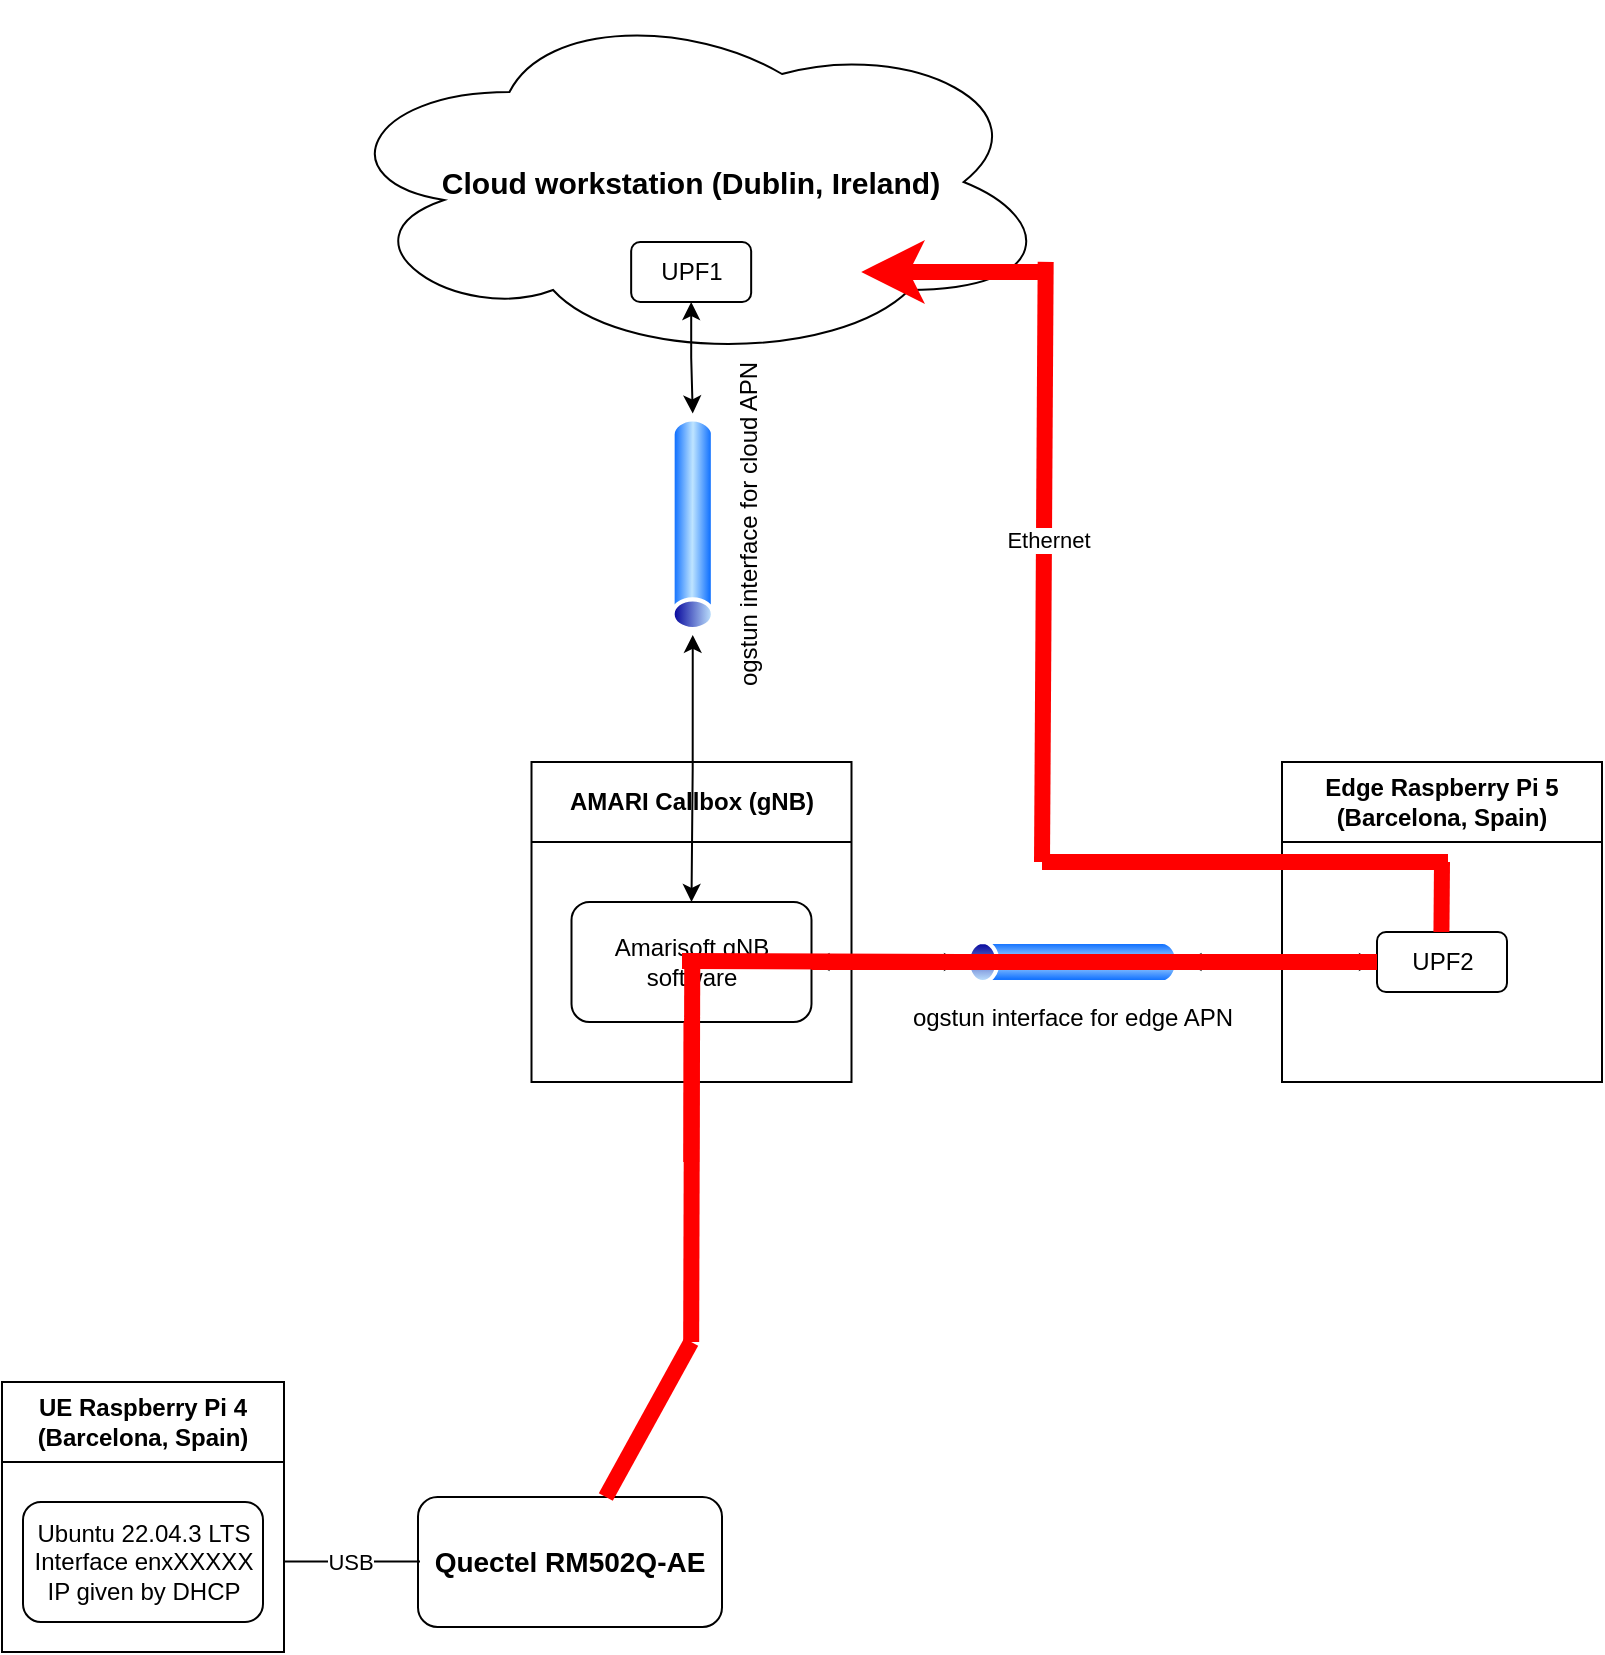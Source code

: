 <mxfile version="24.2.2" type="device">
  <diagram name="Página-1" id="4QZvdcZJ5oB2tHuWdFdc">
    <mxGraphModel dx="1988" dy="2315" grid="1" gridSize="10" guides="1" tooltips="1" connect="1" arrows="1" fold="1" page="1" pageScale="1" pageWidth="827" pageHeight="1169" math="0" shadow="0">
      <root>
        <mxCell id="0" />
        <mxCell id="1" parent="0" />
        <mxCell id="Qbz0tX9M-Izm4d5-4zGy-1" value="&lt;b&gt;&lt;font style=&quot;font-size: 15px;&quot;&gt;Cloud workstation (Dublin, Ireland)&lt;/font&gt;&lt;/b&gt;" style="ellipse;shape=cloud;whiteSpace=wrap;html=1;" parent="1" vertex="1">
          <mxGeometry x="162.89" y="-110" width="363.37" height="180" as="geometry" />
        </mxCell>
        <mxCell id="Qbz0tX9M-Izm4d5-4zGy-4" value="AMARI Callbox (gNB)" style="swimlane;whiteSpace=wrap;html=1;startSize=40;" parent="1" vertex="1">
          <mxGeometry x="264.75" y="270" width="160" height="160" as="geometry" />
        </mxCell>
        <mxCell id="Qbz0tX9M-Izm4d5-4zGy-5" value="Amarisoft gNB software" style="rounded=1;whiteSpace=wrap;html=1;" parent="Qbz0tX9M-Izm4d5-4zGy-4" vertex="1">
          <mxGeometry x="20" y="70" width="120" height="60" as="geometry" />
        </mxCell>
        <mxCell id="J1t6FkV6wzgzCQJ9Nlqd-4" value="" style="endArrow=none;html=1;rounded=0;strokeWidth=8;strokeColor=#ff0000;entryX=0.5;entryY=1;entryDx=0;entryDy=0;" parent="Qbz0tX9M-Izm4d5-4zGy-4" target="Qbz0tX9M-Izm4d5-4zGy-6" edge="1">
          <mxGeometry width="50" height="50" relative="1" as="geometry">
            <mxPoint x="80.38" y="100" as="sourcePoint" />
            <mxPoint x="80.38" y="210" as="targetPoint" />
          </mxGeometry>
        </mxCell>
        <mxCell id="Qbz0tX9M-Izm4d5-4zGy-6" value="" style="shape=image;verticalLabelPosition=bottom;labelBackgroundColor=default;verticalAlign=top;aspect=fixed;imageAspect=0;image=https://ingun.com/media/CMS%20Media/campaigns/5G/campaign-5G-icon-antenne_M-min.png;clipPath=inset(23.78% 31% 24.67% 31.33%);" parent="1" vertex="1">
          <mxGeometry x="300.75" y="470" width="87.67" height="90" as="geometry" />
        </mxCell>
        <mxCell id="Qbz0tX9M-Izm4d5-4zGy-7" value="" style="endArrow=none;html=1;rounded=0;entryX=0.5;entryY=1;entryDx=0;entryDy=0;" parent="1" target="Qbz0tX9M-Izm4d5-4zGy-4" edge="1">
          <mxGeometry width="50" height="50" relative="1" as="geometry">
            <mxPoint x="344.75" y="470" as="sourcePoint" />
            <mxPoint x="370.75" y="450" as="targetPoint" />
          </mxGeometry>
        </mxCell>
        <mxCell id="Qbz0tX9M-Izm4d5-4zGy-8" value="UE Raspberry Pi 4&lt;div&gt;(Barcelona, Spain)&lt;/div&gt;" style="swimlane;whiteSpace=wrap;html=1;startSize=40;" parent="1" vertex="1">
          <mxGeometry y="580" width="141" height="135" as="geometry" />
        </mxCell>
        <mxCell id="Qbz0tX9M-Izm4d5-4zGy-9" value="Ubuntu 22.04.3 LTS&lt;div&gt;Interface enxXXXXX&lt;/div&gt;&lt;div&gt;IP given by DHCP&lt;/div&gt;" style="rounded=1;whiteSpace=wrap;html=1;" parent="Qbz0tX9M-Izm4d5-4zGy-8" vertex="1">
          <mxGeometry x="10.5" y="60" width="120" height="60" as="geometry" />
        </mxCell>
        <mxCell id="Qbz0tX9M-Izm4d5-4zGy-11" value="&lt;span style=&quot;font-weight: 700;&quot;&gt;&lt;font style=&quot;font-size: 14px;&quot;&gt;Quectel RM502Q-AE&lt;/font&gt;&lt;/span&gt;" style="rounded=1;whiteSpace=wrap;html=1;" parent="1" vertex="1">
          <mxGeometry x="208" y="637.5" width="152" height="65" as="geometry" />
        </mxCell>
        <mxCell id="Qbz0tX9M-Izm4d5-4zGy-12" style="edgeStyle=orthogonalEdgeStyle;rounded=0;orthogonalLoop=1;jettySize=auto;html=1;entryX=0;entryY=0.5;entryDx=0;entryDy=0;endArrow=none;endFill=0;" parent="1" edge="1">
          <mxGeometry relative="1" as="geometry">
            <mxPoint x="141" y="669.75" as="sourcePoint" />
            <mxPoint x="209" y="669.75" as="targetPoint" />
          </mxGeometry>
        </mxCell>
        <mxCell id="Qbz0tX9M-Izm4d5-4zGy-13" value="USB" style="edgeLabel;html=1;align=center;verticalAlign=middle;resizable=0;points=[];" parent="Qbz0tX9M-Izm4d5-4zGy-12" vertex="1" connectable="0">
          <mxGeometry x="-0.062" relative="1" as="geometry">
            <mxPoint x="1" as="offset" />
          </mxGeometry>
        </mxCell>
        <mxCell id="Qbz0tX9M-Izm4d5-4zGy-14" value="Edge Raspberry Pi 5&lt;div&gt;(Barcelona, Spain)&lt;/div&gt;" style="swimlane;whiteSpace=wrap;html=1;startSize=40;" parent="1" vertex="1">
          <mxGeometry x="640" y="270" width="160" height="160" as="geometry" />
        </mxCell>
        <mxCell id="Qbz0tX9M-Izm4d5-4zGy-15" value="UPF2" style="rounded=1;whiteSpace=wrap;html=1;" parent="Qbz0tX9M-Izm4d5-4zGy-14" vertex="1">
          <mxGeometry x="47.5" y="85" width="65" height="30" as="geometry" />
        </mxCell>
        <mxCell id="J1t6FkV6wzgzCQJ9Nlqd-5" value="" style="endArrow=none;html=1;rounded=0;strokeWidth=8;strokeColor=#ff0000;entryX=0.5;entryY=1;entryDx=0;entryDy=0;" parent="Qbz0tX9M-Izm4d5-4zGy-14" edge="1">
          <mxGeometry width="50" height="50" relative="1" as="geometry">
            <mxPoint x="80" y="50" as="sourcePoint" />
            <mxPoint x="79.72" y="85" as="targetPoint" />
          </mxGeometry>
        </mxCell>
        <mxCell id="Qbz0tX9M-Izm4d5-4zGy-23" style="edgeStyle=orthogonalEdgeStyle;rounded=0;orthogonalLoop=1;jettySize=auto;html=1;entryX=1;entryY=0.5;entryDx=0;entryDy=0;startArrow=classic;startFill=1;" parent="1" source="Qbz0tX9M-Izm4d5-4zGy-16" target="Qbz0tX9M-Izm4d5-4zGy-22" edge="1">
          <mxGeometry relative="1" as="geometry" />
        </mxCell>
        <mxCell id="Qbz0tX9M-Izm4d5-4zGy-16" value="UPF1" style="rounded=1;whiteSpace=wrap;html=1;" parent="1" vertex="1">
          <mxGeometry x="314.58" y="10" width="60" height="30" as="geometry" />
        </mxCell>
        <mxCell id="Qbz0tX9M-Izm4d5-4zGy-24" style="edgeStyle=orthogonalEdgeStyle;rounded=0;orthogonalLoop=1;jettySize=auto;html=1;entryX=0.5;entryY=0;entryDx=0;entryDy=0;startArrow=classic;startFill=1;" parent="1" source="Qbz0tX9M-Izm4d5-4zGy-22" target="Qbz0tX9M-Izm4d5-4zGy-5" edge="1">
          <mxGeometry relative="1" as="geometry" />
        </mxCell>
        <mxCell id="Qbz0tX9M-Izm4d5-4zGy-22" value="ogstun interface for cloud APN" style="image;aspect=fixed;perimeter=ellipsePerimeter;html=1;align=center;shadow=0;dashed=0;spacingTop=3;image=img/lib/active_directory/tunnel.svg;rotation=-90;" parent="1" vertex="1">
          <mxGeometry x="290" y="140" width="110.74" height="22.14" as="geometry" />
        </mxCell>
        <mxCell id="Qbz0tX9M-Izm4d5-4zGy-27" style="edgeStyle=orthogonalEdgeStyle;rounded=0;orthogonalLoop=1;jettySize=auto;html=1;startArrow=classic;startFill=1;" parent="1" source="Qbz0tX9M-Izm4d5-4zGy-25" target="Qbz0tX9M-Izm4d5-4zGy-5" edge="1">
          <mxGeometry relative="1" as="geometry" />
        </mxCell>
        <mxCell id="Qbz0tX9M-Izm4d5-4zGy-28" style="edgeStyle=orthogonalEdgeStyle;rounded=0;orthogonalLoop=1;jettySize=auto;html=1;entryX=0;entryY=0.5;entryDx=0;entryDy=0;startArrow=classic;startFill=1;" parent="1" source="Qbz0tX9M-Izm4d5-4zGy-25" target="Qbz0tX9M-Izm4d5-4zGy-15" edge="1">
          <mxGeometry relative="1" as="geometry" />
        </mxCell>
        <mxCell id="Qbz0tX9M-Izm4d5-4zGy-25" value="ogstun interface for edge APN" style="image;aspect=fixed;perimeter=ellipsePerimeter;html=1;align=center;shadow=0;dashed=0;spacingTop=3;image=img/lib/active_directory/tunnel.svg;rotation=0;" parent="1" vertex="1">
          <mxGeometry x="480" y="358.93" width="110.74" height="22.14" as="geometry" />
        </mxCell>
        <mxCell id="Qbz0tX9M-Izm4d5-4zGy-36" value="" style="endArrow=none;html=1;rounded=0;strokeWidth=8;strokeColor=#ff0000;entryX=0;entryY=0.5;entryDx=0;entryDy=0;" parent="1" source="Qbz0tX9M-Izm4d5-4zGy-5" target="Qbz0tX9M-Izm4d5-4zGy-15" edge="1">
          <mxGeometry width="50" height="50" relative="1" as="geometry">
            <mxPoint x="200" y="380" as="sourcePoint" />
            <mxPoint x="270" y="120" as="targetPoint" />
          </mxGeometry>
        </mxCell>
        <mxCell id="Qbz0tX9M-Izm4d5-4zGy-37" value="" style="endArrow=none;html=1;rounded=0;strokeWidth=8;strokeColor=#ff0000;entryX=0.5;entryY=1;entryDx=0;entryDy=0;" parent="1" source="Qbz0tX9M-Izm4d5-4zGy-11" target="Qbz0tX9M-Izm4d5-4zGy-6" edge="1">
          <mxGeometry width="50" height="50" relative="1" as="geometry">
            <mxPoint x="300" y="870" as="sourcePoint" />
            <mxPoint x="424.75" y="540" as="targetPoint" />
          </mxGeometry>
        </mxCell>
        <mxCell id="J1t6FkV6wzgzCQJ9Nlqd-1" value="" style="endArrow=none;html=1;rounded=0;strokeWidth=8;strokeColor=#ff0000;" parent="1" edge="1">
          <mxGeometry width="50" height="50" relative="1" as="geometry">
            <mxPoint x="340" y="369.5" as="sourcePoint" />
            <mxPoint x="480" y="370" as="targetPoint" />
          </mxGeometry>
        </mxCell>
        <mxCell id="J1t6FkV6wzgzCQJ9Nlqd-2" value="" style="endArrow=none;html=1;rounded=0;strokeWidth=8;strokeColor=#ff0000;" parent="1" source="Qbz0tX9M-Izm4d5-4zGy-5" target="Qbz0tX9M-Izm4d5-4zGy-6" edge="1">
          <mxGeometry width="50" height="50" relative="1" as="geometry">
            <mxPoint x="425" y="390" as="sourcePoint" />
            <mxPoint x="708" y="390" as="targetPoint" />
          </mxGeometry>
        </mxCell>
        <mxCell id="Qbz0tX9M-Izm4d5-4zGy-10" value="" style="shape=image;verticalLabelPosition=bottom;labelBackgroundColor=default;verticalAlign=top;aspect=fixed;imageAspect=0;image=https://icons.veryicon.com/png/o/miscellaneous/medium-thin-linear-icon/signal-28.png;rotation=15;" parent="1" vertex="1">
          <mxGeometry x="279" y="570" width="60" height="60" as="geometry" />
        </mxCell>
        <mxCell id="J1t6FkV6wzgzCQJ9Nlqd-7" value="" style="endArrow=none;html=1;rounded=0;strokeWidth=8;strokeColor=#ff0000;entryX=0.5;entryY=1;entryDx=0;entryDy=0;exitX=0.744;exitY=0.722;exitDx=0;exitDy=0;exitPerimeter=0;startArrow=none;startFill=0;" parent="1" edge="1">
          <mxGeometry width="50" height="50" relative="1" as="geometry">
            <mxPoint x="521.837" y="19.96" as="sourcePoint" />
            <mxPoint x="520" y="320" as="targetPoint" />
          </mxGeometry>
        </mxCell>
        <mxCell id="NwKK6Qykc34sIzoKL2Qf-1" value="Ethernet" style="edgeLabel;html=1;align=center;verticalAlign=middle;resizable=0;points=[];" parent="J1t6FkV6wzgzCQJ9Nlqd-7" vertex="1" connectable="0">
          <mxGeometry x="-0.074" y="2" relative="1" as="geometry">
            <mxPoint as="offset" />
          </mxGeometry>
        </mxCell>
        <mxCell id="jFKwk0qnfKMsx8sp6gNu-1" value="" style="endArrow=none;html=1;rounded=0;strokeWidth=8;strokeColor=#ff0000;endFill=0;startArrow=classic;startFill=1;exitX=0.734;exitY=0.75;exitDx=0;exitDy=0;exitPerimeter=0;" edge="1" parent="1" source="Qbz0tX9M-Izm4d5-4zGy-1">
          <mxGeometry width="50" height="50" relative="1" as="geometry">
            <mxPoint x="480" y="25" as="sourcePoint" />
            <mxPoint x="520" y="25" as="targetPoint" />
          </mxGeometry>
        </mxCell>
        <mxCell id="J1t6FkV6wzgzCQJ9Nlqd-6" value="" style="endArrow=none;html=1;rounded=0;strokeWidth=8;strokeColor=#ff0000;entryX=0;entryY=0.5;entryDx=0;entryDy=0;" parent="1" edge="1">
          <mxGeometry width="50" height="50" relative="1" as="geometry">
            <mxPoint x="520" y="320" as="sourcePoint" />
            <mxPoint x="723" y="320" as="targetPoint" />
          </mxGeometry>
        </mxCell>
      </root>
    </mxGraphModel>
  </diagram>
</mxfile>
